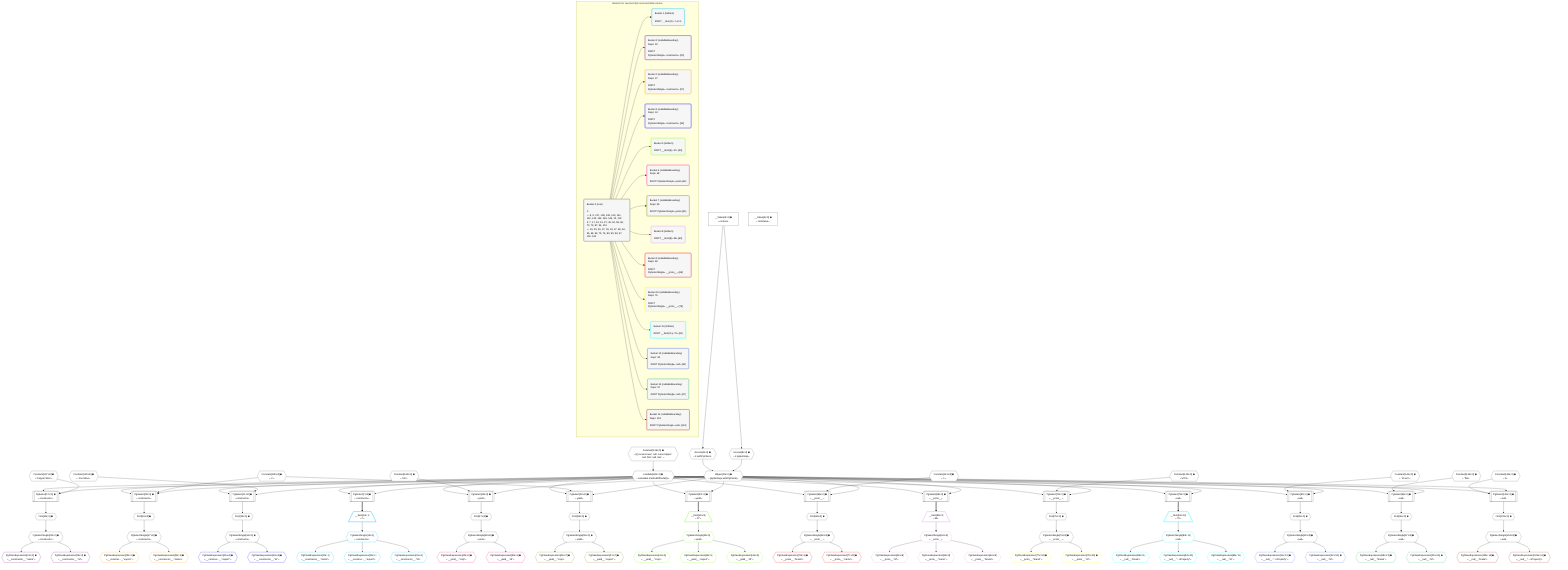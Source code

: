 %%{init: {'themeVariables': { 'fontSize': '12px'}}}%%
graph TD
    classDef path fill:#eee,stroke:#000,color:#000
    classDef plan fill:#fff,stroke-width:1px,color:#000
    classDef itemplan fill:#fff,stroke-width:2px,color:#000
    classDef unbatchedplan fill:#dff,stroke-width:1px,color:#000
    classDef sideeffectplan fill:#fcc,stroke-width:2px,color:#000
    classDef bucket fill:#f6f6f6,color:#000,stroke-width:2px,text-align:left


    %% plan dependencies
    PgSelect17[["PgSelect[17∈0] ➊<br />ᐸconstructorᐳ"]]:::plan
    Object10{{"Object[10∈0] ➊<br />ᐸ{pgSettings,withPgClient}ᐳ"}}:::plan
    Constant137{{"Constant[137∈0] ➊<br />ᐸ'Copper Wire'ᐳ"}}:::plan
    Lambda110{{"Lambda[110∈0] ➊<br />ᐸcalculateLimitAndOffsetSQLᐳ"}}:::plan
    Object10 & Constant137 & Lambda110 --> PgSelect17
    PgSelect24[["PgSelect[24∈0] ➊<br />ᐸconstructorᐳ"]]:::plan
    Constant138{{"Constant[138∈0] ➊<br />ᐸ2ᐳ"}}:::plan
    Object10 & Constant138 & Lambda110 --> PgSelect24
    PgSelect31[["PgSelect[31∈0] ➊<br />ᐸconstructorᐳ"]]:::plan
    Constant139{{"Constant[139∈0] ➊<br />ᐸ'Iron Mine'ᐳ"}}:::plan
    Object10 & Constant139 & Lambda110 --> PgSelect31
    PgSelect45[["PgSelect[45∈0] ➊<br />ᐸyieldᐳ"]]:::plan
    Constant140{{"Constant[140∈0] ➊<br />ᐸ'UK'ᐳ"}}:::plan
    Object10 & Constant140 & Lambda110 --> PgSelect45
    PgSelect52[["PgSelect[52∈0] ➊<br />ᐸyieldᐳ"]]:::plan
    Object10 & Constant138 & Lambda110 --> PgSelect52
    PgSelect66[["PgSelect[66∈0] ➊<br />ᐸ__proto__ᐳ"]]:::plan
    Constant141{{"Constant[141∈0] ➊<br />ᐸ1ᐳ"}}:::plan
    Object10 & Constant141 & Lambda110 --> PgSelect66
    PgSelect73[["PgSelect[73∈0] ➊<br />ᐸ__proto__ᐳ"]]:::plan
    Constant142{{"Constant[142∈0] ➊<br />ᐸ'VCS'ᐳ"}}:::plan
    Object10 & Constant142 & Lambda110 --> PgSelect73
    PgSelect87[["PgSelect[87∈0] ➊<br />ᐸnullᐳ"]]:::plan
    Constant143{{"Constant[143∈0] ➊<br />ᐸ'10 am'ᐳ"}}:::plan
    Object10 & Constant143 & Lambda110 --> PgSelect87
    PgSelect94[["PgSelect[94∈0] ➊<br />ᐸnullᐳ"]]:::plan
    Constant144{{"Constant[144∈0] ➊<br />ᐸ'flat'ᐳ"}}:::plan
    Object10 & Constant144 & Lambda110 --> PgSelect94
    PgSelect101[["PgSelect[101∈0] ➊<br />ᐸnullᐳ"]]:::plan
    Constant145{{"Constant[145∈0] ➊<br />ᐸ3ᐳ"}}:::plan
    Object10 & Constant145 & Lambda110 --> PgSelect101
    PgSelect7[["PgSelect[7∈0] ➊<br />ᐸconstructorᐳ"]]:::plan
    Object10 & Lambda110 --> PgSelect7
    Access8{{"Access[8∈0] ➊<br />ᐸ2.pgSettingsᐳ"}}:::plan
    Access9{{"Access[9∈0] ➊<br />ᐸ2.withPgClientᐳ"}}:::plan
    Access8 & Access9 --> Object10
    PgSelect37[["PgSelect[37∈0] ➊<br />ᐸyieldᐳ"]]:::plan
    Object10 & Lambda110 --> PgSelect37
    PgSelect58[["PgSelect[58∈0] ➊<br />ᐸ__proto__ᐳ"]]:::plan
    Object10 & Lambda110 --> PgSelect58
    PgSelect79[["PgSelect[79∈0] ➊<br />ᐸnullᐳ"]]:::plan
    Object10 & Lambda110 --> PgSelect79
    __Value2["__Value[2∈0] ➊<br />ᐸcontextᐳ"]:::plan
    __Value2 --> Access8
    __Value2 --> Access9
    First19{{"First[19∈0] ➊"}}:::plan
    PgSelect17 --> First19
    PgSelectSingle20{{"PgSelectSingle[20∈0] ➊<br />ᐸconstructorᐳ"}}:::plan
    First19 --> PgSelectSingle20
    First26{{"First[26∈0] ➊"}}:::plan
    PgSelect24 --> First26
    PgSelectSingle27{{"PgSelectSingle[27∈0] ➊<br />ᐸconstructorᐳ"}}:::plan
    First26 --> PgSelectSingle27
    First33{{"First[33∈0] ➊"}}:::plan
    PgSelect31 --> First33
    PgSelectSingle34{{"PgSelectSingle[34∈0] ➊<br />ᐸconstructorᐳ"}}:::plan
    First33 --> PgSelectSingle34
    First47{{"First[47∈0] ➊"}}:::plan
    PgSelect45 --> First47
    PgSelectSingle48{{"PgSelectSingle[48∈0] ➊<br />ᐸyieldᐳ"}}:::plan
    First47 --> PgSelectSingle48
    First54{{"First[54∈0] ➊"}}:::plan
    PgSelect52 --> First54
    PgSelectSingle55{{"PgSelectSingle[55∈0] ➊<br />ᐸyieldᐳ"}}:::plan
    First54 --> PgSelectSingle55
    First68{{"First[68∈0] ➊"}}:::plan
    PgSelect66 --> First68
    PgSelectSingle69{{"PgSelectSingle[69∈0] ➊<br />ᐸ__proto__ᐳ"}}:::plan
    First68 --> PgSelectSingle69
    First75{{"First[75∈0] ➊"}}:::plan
    PgSelect73 --> First75
    PgSelectSingle76{{"PgSelectSingle[76∈0] ➊<br />ᐸ__proto__ᐳ"}}:::plan
    First75 --> PgSelectSingle76
    First89{{"First[89∈0] ➊"}}:::plan
    PgSelect87 --> First89
    PgSelectSingle90{{"PgSelectSingle[90∈0] ➊<br />ᐸnullᐳ"}}:::plan
    First89 --> PgSelectSingle90
    First96{{"First[96∈0] ➊"}}:::plan
    PgSelect94 --> First96
    PgSelectSingle97{{"PgSelectSingle[97∈0] ➊<br />ᐸnullᐳ"}}:::plan
    First96 --> PgSelectSingle97
    First103{{"First[103∈0] ➊"}}:::plan
    PgSelect101 --> First103
    PgSelectSingle104{{"PgSelectSingle[104∈0] ➊<br />ᐸnullᐳ"}}:::plan
    First103 --> PgSelectSingle104
    Constant146{{"Constant[146∈0] ➊<br />ᐸ§{ cursorLower: null, cursorUpper: null, first: null, last: ᐳ"}}:::plan
    Constant146 --> Lambda110
    __Value4["__Value[4∈0] ➊<br />ᐸrootValueᐳ"]:::plan
    __Item11[/"__Item[11∈1]<br />ᐸ7ᐳ"\]:::itemplan
    PgSelect7 ==> __Item11
    PgSelectSingle12{{"PgSelectSingle[12∈1]<br />ᐸconstructorᐳ"}}:::plan
    __Item11 --> PgSelectSingle12
    PgClassExpression13{{"PgClassExpression[13∈1]<br />ᐸ__constructor__.”name”ᐳ"}}:::plan
    PgSelectSingle12 --> PgClassExpression13
    PgClassExpression14{{"PgClassExpression[14∈1]<br />ᐸ__construc..._.”export”ᐳ"}}:::plan
    PgSelectSingle12 --> PgClassExpression14
    PgClassExpression15{{"PgClassExpression[15∈1]<br />ᐸ__constructor__.”id”ᐳ"}}:::plan
    PgSelectSingle12 --> PgClassExpression15
    PgClassExpression21{{"PgClassExpression[21∈2] ➊<br />ᐸ__constructor__.”name”ᐳ"}}:::plan
    PgSelectSingle20 --> PgClassExpression21
    PgClassExpression22{{"PgClassExpression[22∈2] ➊<br />ᐸ__constructor__.”id”ᐳ"}}:::plan
    PgSelectSingle20 --> PgClassExpression22
    PgClassExpression28{{"PgClassExpression[28∈3] ➊<br />ᐸ__construc..._.”export”ᐳ"}}:::plan
    PgSelectSingle27 --> PgClassExpression28
    PgClassExpression29{{"PgClassExpression[29∈3] ➊<br />ᐸ__constructor__.”name”ᐳ"}}:::plan
    PgSelectSingle27 --> PgClassExpression29
    PgClassExpression35{{"PgClassExpression[35∈4] ➊<br />ᐸ__construc..._.”export”ᐳ"}}:::plan
    PgSelectSingle34 --> PgClassExpression35
    PgClassExpression36{{"PgClassExpression[36∈4] ➊<br />ᐸ__constructor__.”id”ᐳ"}}:::plan
    PgSelectSingle34 --> PgClassExpression36
    __Item39[/"__Item[39∈5]<br />ᐸ37ᐳ"\]:::itemplan
    PgSelect37 ==> __Item39
    PgSelectSingle40{{"PgSelectSingle[40∈5]<br />ᐸyieldᐳ"}}:::plan
    __Item39 --> PgSelectSingle40
    PgClassExpression41{{"PgClassExpression[41∈5]<br />ᐸ__yield__.”crop”ᐳ"}}:::plan
    PgSelectSingle40 --> PgClassExpression41
    PgClassExpression42{{"PgClassExpression[42∈5]<br />ᐸ__yield__.”export”ᐳ"}}:::plan
    PgSelectSingle40 --> PgClassExpression42
    PgClassExpression43{{"PgClassExpression[43∈5]<br />ᐸ__yield__.”id”ᐳ"}}:::plan
    PgSelectSingle40 --> PgClassExpression43
    PgClassExpression49{{"PgClassExpression[49∈6] ➊<br />ᐸ__yield__.”crop”ᐳ"}}:::plan
    PgSelectSingle48 --> PgClassExpression49
    PgClassExpression50{{"PgClassExpression[50∈6] ➊<br />ᐸ__yield__.”id”ᐳ"}}:::plan
    PgSelectSingle48 --> PgClassExpression50
    PgClassExpression56{{"PgClassExpression[56∈7] ➊<br />ᐸ__yield__.”crop”ᐳ"}}:::plan
    PgSelectSingle55 --> PgClassExpression56
    PgClassExpression57{{"PgClassExpression[57∈7] ➊<br />ᐸ__yield__.”export”ᐳ"}}:::plan
    PgSelectSingle55 --> PgClassExpression57
    __Item60[/"__Item[60∈8]<br />ᐸ58ᐳ"\]:::itemplan
    PgSelect58 ==> __Item60
    PgSelectSingle61{{"PgSelectSingle[61∈8]<br />ᐸ__proto__ᐳ"}}:::plan
    __Item60 --> PgSelectSingle61
    PgClassExpression62{{"PgClassExpression[62∈8]<br />ᐸ__proto__.”id”ᐳ"}}:::plan
    PgSelectSingle61 --> PgClassExpression62
    PgClassExpression63{{"PgClassExpression[63∈8]<br />ᐸ__proto__.”name”ᐳ"}}:::plan
    PgSelectSingle61 --> PgClassExpression63
    PgClassExpression64{{"PgClassExpression[64∈8]<br />ᐸ__proto__.”brand”ᐳ"}}:::plan
    PgSelectSingle61 --> PgClassExpression64
    PgClassExpression70{{"PgClassExpression[70∈9] ➊<br />ᐸ__proto__.”brand”ᐳ"}}:::plan
    PgSelectSingle69 --> PgClassExpression70
    PgClassExpression71{{"PgClassExpression[71∈9] ➊<br />ᐸ__proto__.”name”ᐳ"}}:::plan
    PgSelectSingle69 --> PgClassExpression71
    PgClassExpression77{{"PgClassExpression[77∈10] ➊<br />ᐸ__proto__.”brand”ᐳ"}}:::plan
    PgSelectSingle76 --> PgClassExpression77
    PgClassExpression78{{"PgClassExpression[78∈10] ➊<br />ᐸ__proto__.”id”ᐳ"}}:::plan
    PgSelectSingle76 --> PgClassExpression78
    __Item81[/"__Item[81∈11]<br />ᐸ79ᐳ"\]:::itemplan
    PgSelect79 ==> __Item81
    PgSelectSingle82{{"PgSelectSingle[82∈11]<br />ᐸnullᐳ"}}:::plan
    __Item81 --> PgSelectSingle82
    PgClassExpression83{{"PgClassExpression[83∈11]<br />ᐸ__null__.”break”ᐳ"}}:::plan
    PgSelectSingle82 --> PgClassExpression83
    PgClassExpression84{{"PgClassExpression[84∈11]<br />ᐸ__null__.”...nProperty”ᐳ"}}:::plan
    PgSelectSingle82 --> PgClassExpression84
    PgClassExpression85{{"PgClassExpression[85∈11]<br />ᐸ__null__.”id”ᐳ"}}:::plan
    PgSelectSingle82 --> PgClassExpression85
    PgClassExpression91{{"PgClassExpression[91∈12] ➊<br />ᐸ__null__.”...nProperty”ᐳ"}}:::plan
    PgSelectSingle90 --> PgClassExpression91
    PgClassExpression92{{"PgClassExpression[92∈12] ➊<br />ᐸ__null__.”id”ᐳ"}}:::plan
    PgSelectSingle90 --> PgClassExpression92
    PgClassExpression98{{"PgClassExpression[98∈13] ➊<br />ᐸ__null__.”break”ᐳ"}}:::plan
    PgSelectSingle97 --> PgClassExpression98
    PgClassExpression99{{"PgClassExpression[99∈13] ➊<br />ᐸ__null__.”id”ᐳ"}}:::plan
    PgSelectSingle97 --> PgClassExpression99
    PgClassExpression105{{"PgClassExpression[105∈14] ➊<br />ᐸ__null__.”break”ᐳ"}}:::plan
    PgSelectSingle104 --> PgClassExpression105
    PgClassExpression106{{"PgClassExpression[106∈14] ➊<br />ᐸ__null__.”...nProperty”ᐳ"}}:::plan
    PgSelectSingle104 --> PgClassExpression106

    %% define steps

    subgraph "Buckets for queries/v4/js-reserved-table-names"
    Bucket0("Bucket 0 (root)<br /><br />1: <br />ᐳ: 8, 9, 137, 138, 139, 140, 141, 142, 143, 144, 145, 146, 10, 110<br />2: 7, 17, 24, 31, 37, 45, 52, 58, 66, 73, 79, 87, 94, 101<br />ᐳ: 19, 20, 26, 27, 33, 34, 47, 48, 54, 55, 68, 69, 75, 76, 89, 90, 96, 97, 103, 104"):::bucket
    classDef bucket0 stroke:#696969
    class Bucket0,__Value2,__Value4,PgSelect7,Access8,Access9,Object10,PgSelect17,First19,PgSelectSingle20,PgSelect24,First26,PgSelectSingle27,PgSelect31,First33,PgSelectSingle34,PgSelect37,PgSelect45,First47,PgSelectSingle48,PgSelect52,First54,PgSelectSingle55,PgSelect58,PgSelect66,First68,PgSelectSingle69,PgSelect73,First75,PgSelectSingle76,PgSelect79,PgSelect87,First89,PgSelectSingle90,PgSelect94,First96,PgSelectSingle97,PgSelect101,First103,PgSelectSingle104,Lambda110,Constant137,Constant138,Constant139,Constant140,Constant141,Constant142,Constant143,Constant144,Constant145,Constant146 bucket0
    Bucket1("Bucket 1 (listItem)<br /><br />ROOT __Item{1}ᐸ7ᐳ[11]"):::bucket
    classDef bucket1 stroke:#00bfff
    class Bucket1,__Item11,PgSelectSingle12,PgClassExpression13,PgClassExpression14,PgClassExpression15 bucket1
    Bucket2("Bucket 2 (nullableBoundary)<br />Deps: 20<br /><br />ROOT PgSelectSingleᐸconstructorᐳ[20]"):::bucket
    classDef bucket2 stroke:#7f007f
    class Bucket2,PgClassExpression21,PgClassExpression22 bucket2
    Bucket3("Bucket 3 (nullableBoundary)<br />Deps: 27<br /><br />ROOT PgSelectSingleᐸconstructorᐳ[27]"):::bucket
    classDef bucket3 stroke:#ffa500
    class Bucket3,PgClassExpression28,PgClassExpression29 bucket3
    Bucket4("Bucket 4 (nullableBoundary)<br />Deps: 34<br /><br />ROOT PgSelectSingleᐸconstructorᐳ[34]"):::bucket
    classDef bucket4 stroke:#0000ff
    class Bucket4,PgClassExpression35,PgClassExpression36 bucket4
    Bucket5("Bucket 5 (listItem)<br /><br />ROOT __Item{5}ᐸ37ᐳ[39]"):::bucket
    classDef bucket5 stroke:#7fff00
    class Bucket5,__Item39,PgSelectSingle40,PgClassExpression41,PgClassExpression42,PgClassExpression43 bucket5
    Bucket6("Bucket 6 (nullableBoundary)<br />Deps: 48<br /><br />ROOT PgSelectSingleᐸyieldᐳ[48]"):::bucket
    classDef bucket6 stroke:#ff1493
    class Bucket6,PgClassExpression49,PgClassExpression50 bucket6
    Bucket7("Bucket 7 (nullableBoundary)<br />Deps: 55<br /><br />ROOT PgSelectSingleᐸyieldᐳ[55]"):::bucket
    classDef bucket7 stroke:#808000
    class Bucket7,PgClassExpression56,PgClassExpression57 bucket7
    Bucket8("Bucket 8 (listItem)<br /><br />ROOT __Item{8}ᐸ58ᐳ[60]"):::bucket
    classDef bucket8 stroke:#dda0dd
    class Bucket8,__Item60,PgSelectSingle61,PgClassExpression62,PgClassExpression63,PgClassExpression64 bucket8
    Bucket9("Bucket 9 (nullableBoundary)<br />Deps: 69<br /><br />ROOT PgSelectSingleᐸ__proto__ᐳ[69]"):::bucket
    classDef bucket9 stroke:#ff0000
    class Bucket9,PgClassExpression70,PgClassExpression71 bucket9
    Bucket10("Bucket 10 (nullableBoundary)<br />Deps: 76<br /><br />ROOT PgSelectSingleᐸ__proto__ᐳ[76]"):::bucket
    classDef bucket10 stroke:#ffff00
    class Bucket10,PgClassExpression77,PgClassExpression78 bucket10
    Bucket11("Bucket 11 (listItem)<br /><br />ROOT __Item{11}ᐸ79ᐳ[81]"):::bucket
    classDef bucket11 stroke:#00ffff
    class Bucket11,__Item81,PgSelectSingle82,PgClassExpression83,PgClassExpression84,PgClassExpression85 bucket11
    Bucket12("Bucket 12 (nullableBoundary)<br />Deps: 90<br /><br />ROOT PgSelectSingleᐸnullᐳ[90]"):::bucket
    classDef bucket12 stroke:#4169e1
    class Bucket12,PgClassExpression91,PgClassExpression92 bucket12
    Bucket13("Bucket 13 (nullableBoundary)<br />Deps: 97<br /><br />ROOT PgSelectSingleᐸnullᐳ[97]"):::bucket
    classDef bucket13 stroke:#3cb371
    class Bucket13,PgClassExpression98,PgClassExpression99 bucket13
    Bucket14("Bucket 14 (nullableBoundary)<br />Deps: 104<br /><br />ROOT PgSelectSingleᐸnullᐳ[104]"):::bucket
    classDef bucket14 stroke:#a52a2a
    class Bucket14,PgClassExpression105,PgClassExpression106 bucket14
    Bucket0 --> Bucket1 & Bucket2 & Bucket3 & Bucket4 & Bucket5 & Bucket6 & Bucket7 & Bucket8 & Bucket9 & Bucket10 & Bucket11 & Bucket12 & Bucket13 & Bucket14
    end